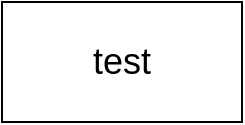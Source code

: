 <mxfile version="16.4.5" type="github">
  <diagram id="9AdEBpdzyTSjyYmo_eEt" name="Page-1">
    <mxGraphModel dx="946" dy="510" grid="1" gridSize="10" guides="1" tooltips="1" connect="1" arrows="1" fold="1" page="1" pageScale="1" pageWidth="827" pageHeight="1169" math="0" shadow="0">
      <root>
        <mxCell id="0" />
        <mxCell id="1" parent="0" />
        <mxCell id="O6llP9eIq7Q0nABWac_f-1" value="&lt;font style=&quot;font-size: 18px&quot;&gt;test&lt;/font&gt;" style="rounded=0;whiteSpace=wrap;html=1;" vertex="1" parent="1">
          <mxGeometry x="330" y="210" width="120" height="60" as="geometry" />
        </mxCell>
      </root>
    </mxGraphModel>
  </diagram>
</mxfile>
